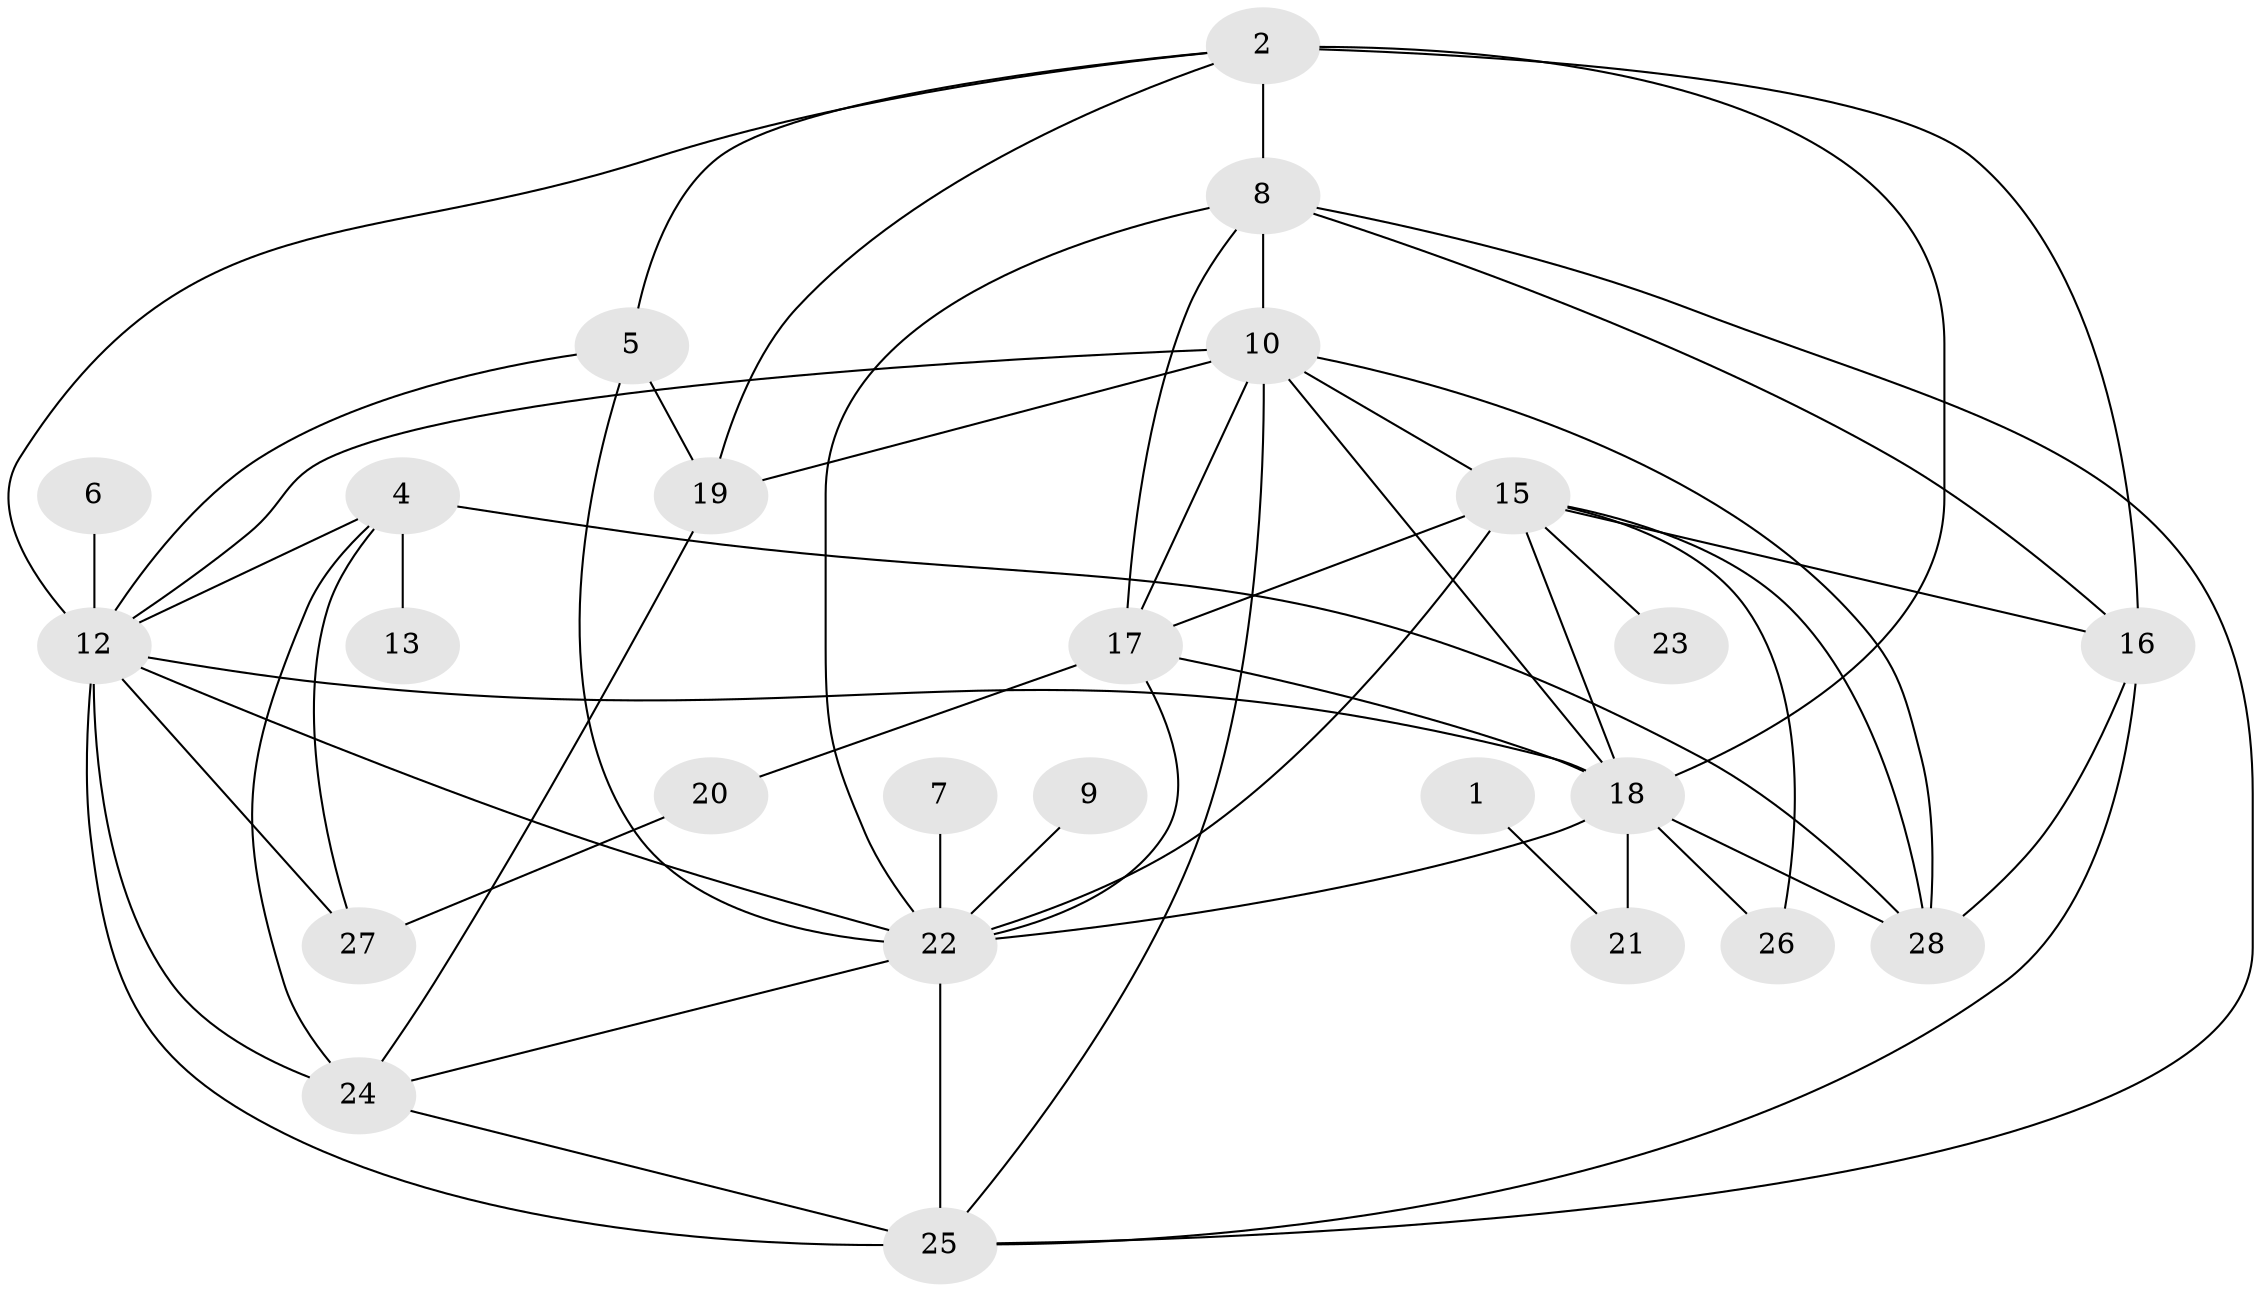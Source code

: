 // original degree distribution, {2: 0.18840579710144928, 5: 0.21739130434782608, 1: 0.17391304347826086, 3: 0.13043478260869565, 6: 0.13043478260869565, 8: 0.028985507246376812, 4: 0.08695652173913043, 0: 0.043478260869565216}
// Generated by graph-tools (version 1.1) at 2025/35/03/04/25 23:35:52]
// undirected, 25 vertices, 56 edges
graph export_dot {
  node [color=gray90,style=filled];
  1;
  2;
  4;
  5;
  6;
  7;
  8;
  9;
  10;
  12;
  13;
  15;
  16;
  17;
  18;
  19;
  20;
  21;
  22;
  23;
  24;
  25;
  26;
  27;
  28;
  1 -- 21 [weight=1.0];
  2 -- 5 [weight=3.0];
  2 -- 8 [weight=1.0];
  2 -- 12 [weight=1.0];
  2 -- 16 [weight=3.0];
  2 -- 18 [weight=2.0];
  2 -- 19 [weight=1.0];
  4 -- 12 [weight=1.0];
  4 -- 13 [weight=1.0];
  4 -- 24 [weight=1.0];
  4 -- 27 [weight=1.0];
  4 -- 28 [weight=1.0];
  5 -- 12 [weight=1.0];
  5 -- 19 [weight=1.0];
  5 -- 22 [weight=2.0];
  6 -- 12 [weight=1.0];
  7 -- 22 [weight=1.0];
  8 -- 10 [weight=1.0];
  8 -- 16 [weight=2.0];
  8 -- 17 [weight=2.0];
  8 -- 22 [weight=1.0];
  8 -- 25 [weight=1.0];
  9 -- 22 [weight=1.0];
  10 -- 12 [weight=2.0];
  10 -- 15 [weight=2.0];
  10 -- 17 [weight=1.0];
  10 -- 18 [weight=1.0];
  10 -- 19 [weight=1.0];
  10 -- 25 [weight=1.0];
  10 -- 28 [weight=1.0];
  12 -- 18 [weight=2.0];
  12 -- 22 [weight=1.0];
  12 -- 24 [weight=2.0];
  12 -- 25 [weight=2.0];
  12 -- 27 [weight=1.0];
  15 -- 16 [weight=1.0];
  15 -- 17 [weight=2.0];
  15 -- 18 [weight=1.0];
  15 -- 22 [weight=1.0];
  15 -- 23 [weight=1.0];
  15 -- 26 [weight=1.0];
  15 -- 28 [weight=1.0];
  16 -- 25 [weight=1.0];
  16 -- 28 [weight=1.0];
  17 -- 18 [weight=1.0];
  17 -- 20 [weight=1.0];
  17 -- 22 [weight=2.0];
  18 -- 21 [weight=3.0];
  18 -- 22 [weight=1.0];
  18 -- 26 [weight=1.0];
  18 -- 28 [weight=1.0];
  19 -- 24 [weight=1.0];
  20 -- 27 [weight=1.0];
  22 -- 24 [weight=1.0];
  22 -- 25 [weight=1.0];
  24 -- 25 [weight=1.0];
}
